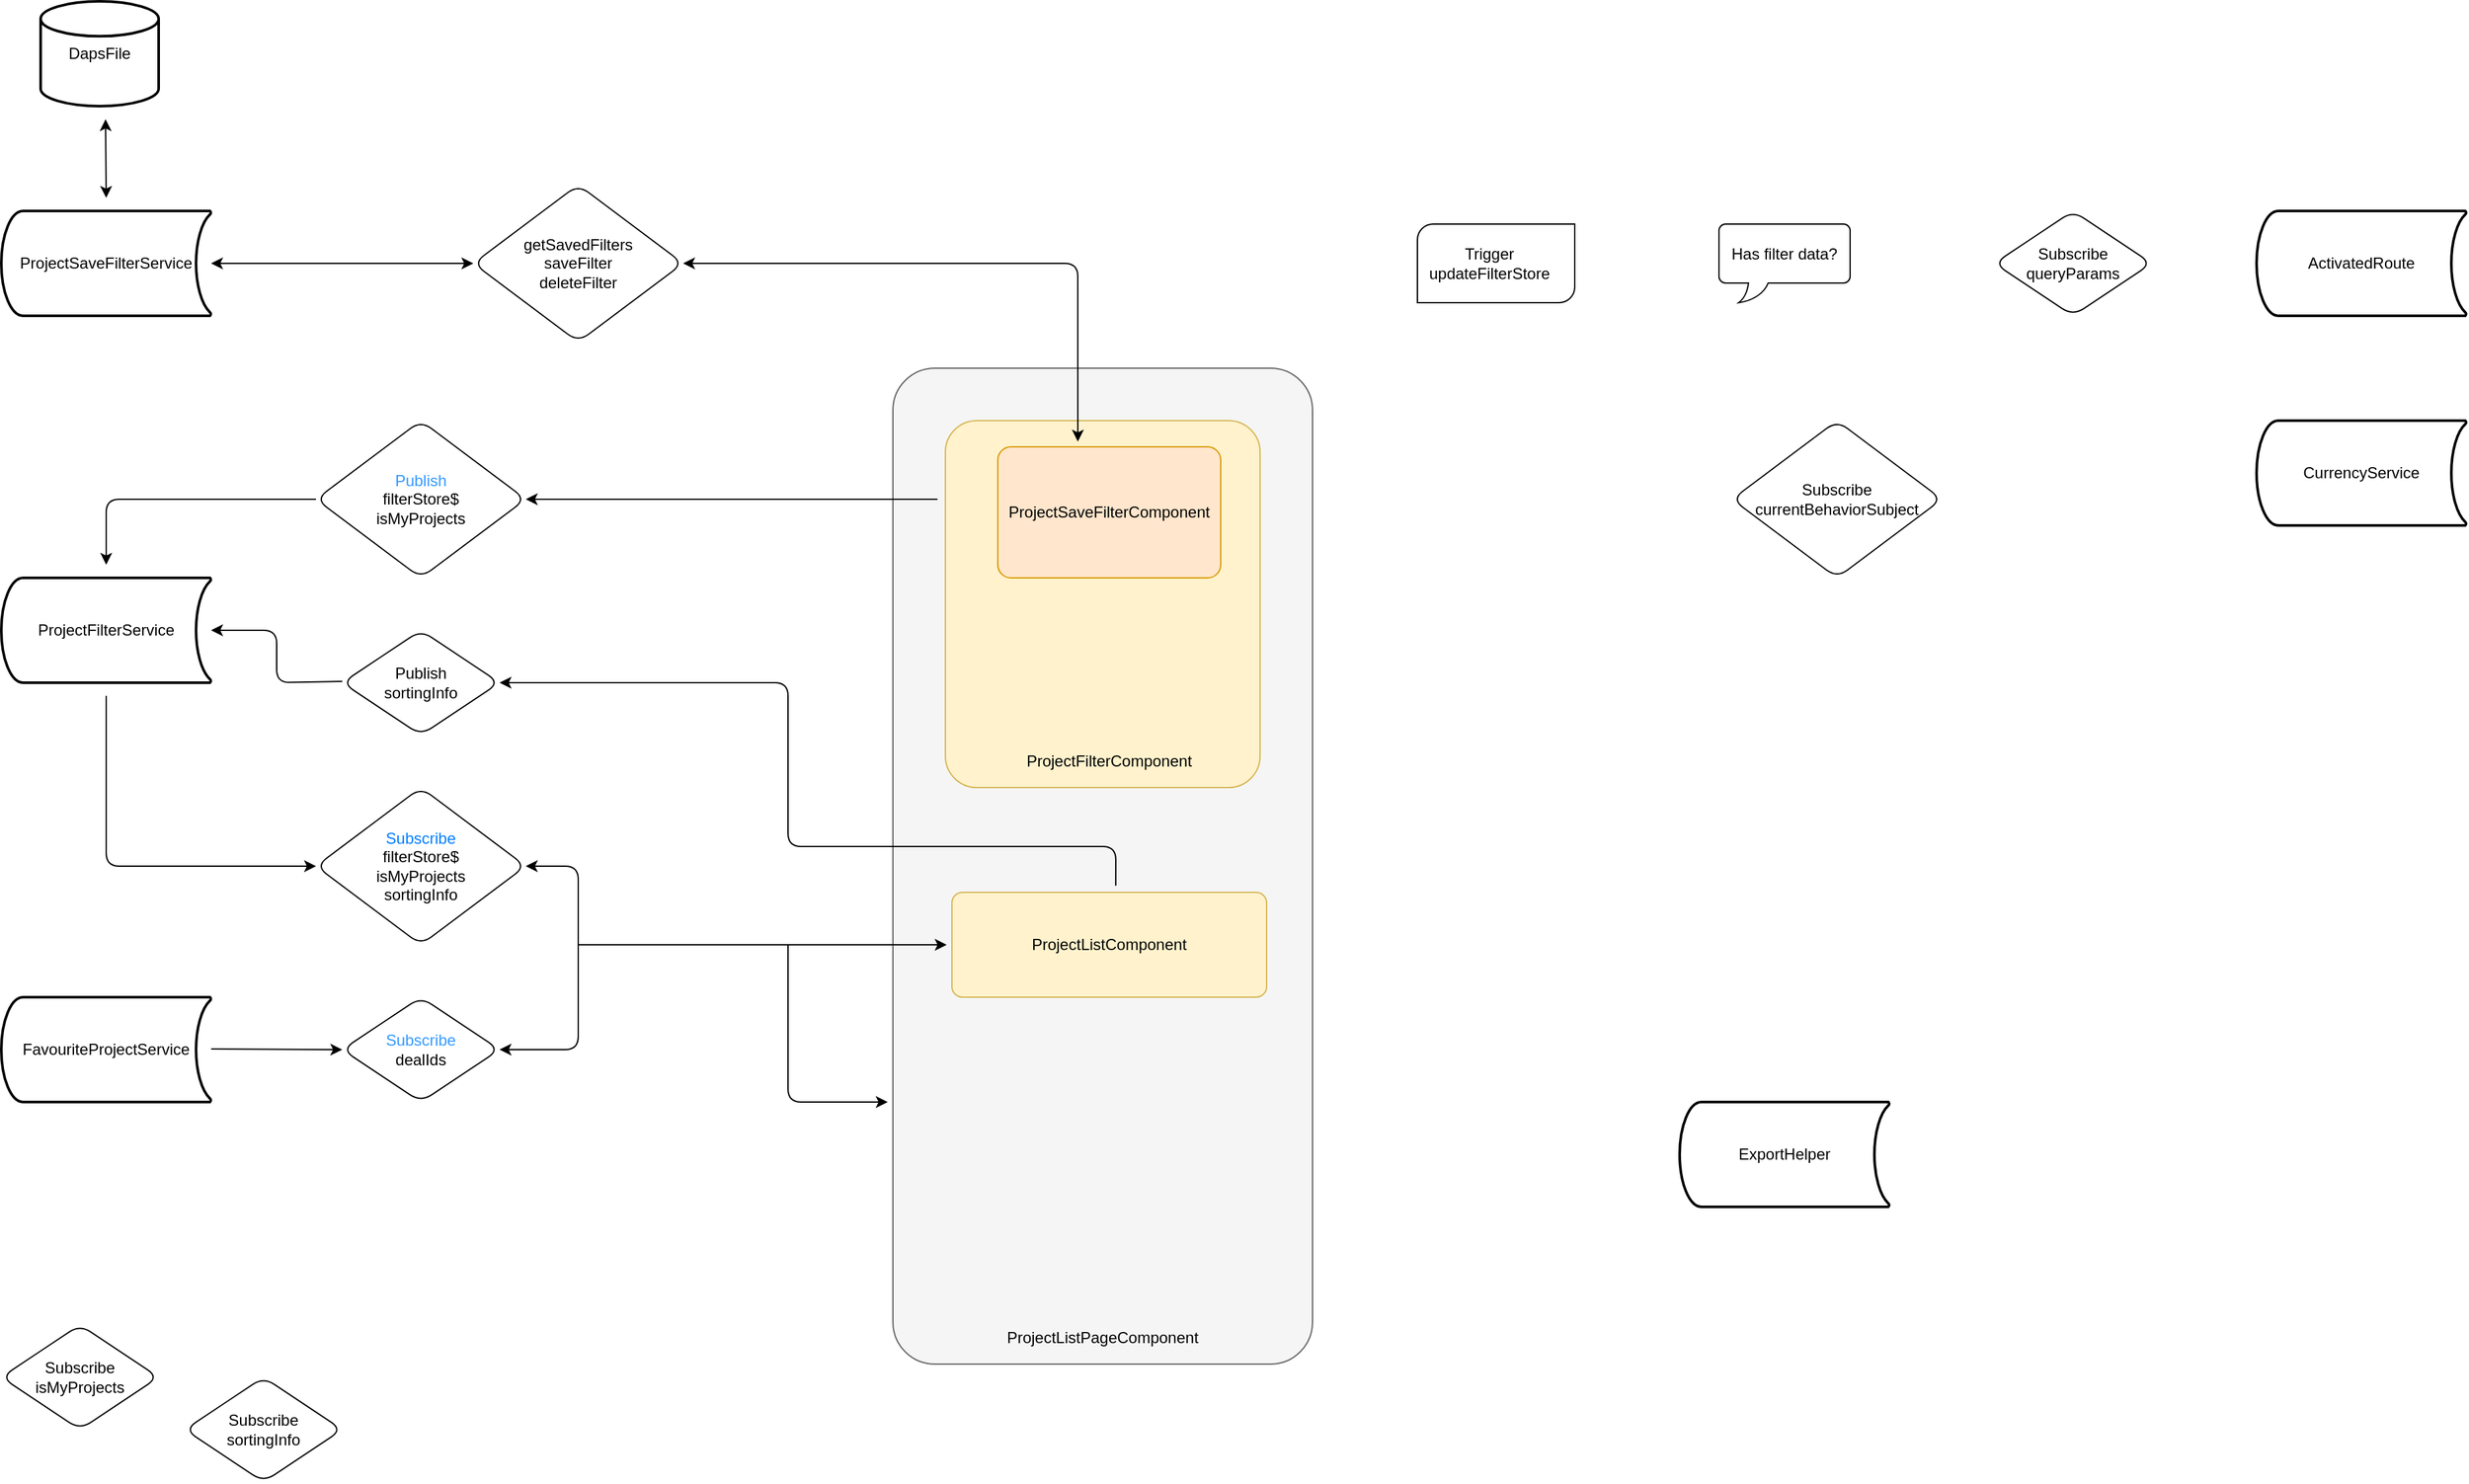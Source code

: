 <mxfile version="20.3.2" type="github">
  <diagram id="SKNd3EIdWUoYjQNpWwd_" name="Page-1">
    <mxGraphModel dx="1422" dy="794" grid="1" gridSize="10" guides="1" tooltips="1" connect="1" arrows="1" fold="1" page="1" pageScale="1" pageWidth="2339" pageHeight="3300" background="none" math="0" shadow="0">
      <root>
        <mxCell id="0" />
        <mxCell id="1" parent="0" />
        <mxCell id="kuPXHheHs1qFwVD4z0sM-7" value="&lt;p style=&quot;line-height: 1;&quot;&gt;&lt;br&gt;&lt;/p&gt;" style="rounded=1;arcSize=10;html=1;align=center;whiteSpace=wrap;fillStyle=auto;glass=0;fillColor=#f5f5f5;strokeColor=#666666;fontColor=#333333;" parent="1" vertex="1">
          <mxGeometry x="800" y="320" width="320" height="760" as="geometry" />
        </mxCell>
        <mxCell id="kuPXHheHs1qFwVD4z0sM-14" value="&lt;font color=&quot;#007fff&quot;&gt;Subscribe&lt;/font&gt;&lt;br&gt;filterStore$&lt;br&gt;isMyProjects&lt;br&gt;sortingInfo" style="shape=rhombus;perimeter=rhombusPerimeter;whiteSpace=wrap;html=1;align=center;rounded=1;" parent="1" vertex="1">
          <mxGeometry x="360" y="640" width="160" height="120" as="geometry" />
        </mxCell>
        <mxCell id="kuPXHheHs1qFwVD4z0sM-16" value="Subscribe&lt;br&gt;queryParams" style="shape=rhombus;perimeter=rhombusPerimeter;whiteSpace=wrap;html=1;align=center;rounded=1;" parent="1" vertex="1">
          <mxGeometry x="1640" y="200" width="120" height="80" as="geometry" />
        </mxCell>
        <mxCell id="88GkFY1QWdadN0h81eSF-1" value="ProjectListPageComponent" style="text;html=1;strokeColor=none;fillColor=none;align=center;verticalAlign=middle;whiteSpace=wrap;rounded=1;glass=0;fillStyle=auto;" vertex="1" parent="1">
          <mxGeometry x="880" y="1040" width="160" height="40" as="geometry" />
        </mxCell>
        <mxCell id="kuPXHheHs1qFwVD4z0sM-4" value="" style="rounded=1;arcSize=10;whiteSpace=wrap;html=1;align=center;fillColor=#fff2cc;strokeColor=#d6b656;" parent="1" vertex="1">
          <mxGeometry x="840" y="360" width="240" height="280" as="geometry" />
        </mxCell>
        <mxCell id="88GkFY1QWdadN0h81eSF-2" value="ProjectFilterComponent" style="text;html=1;strokeColor=none;fillColor=none;align=center;verticalAlign=middle;whiteSpace=wrap;rounded=1;glass=0;fillStyle=auto;" vertex="1" parent="1">
          <mxGeometry x="885" y="600" width="160" height="40" as="geometry" />
        </mxCell>
        <mxCell id="kuPXHheHs1qFwVD4z0sM-5" value="ProjectListComponent" style="rounded=1;arcSize=10;whiteSpace=wrap;html=1;align=center;fillColor=#fff2cc;strokeColor=#d6b656;" parent="1" vertex="1">
          <mxGeometry x="845" y="720" width="240" height="80" as="geometry" />
        </mxCell>
        <mxCell id="88GkFY1QWdadN0h81eSF-3" value="ProjectSaveFilterComponent" style="rounded=1;arcSize=10;whiteSpace=wrap;html=1;align=center;fillColor=#ffe6cc;strokeColor=#d79b00;" vertex="1" parent="1">
          <mxGeometry x="880" y="380" width="170" height="100" as="geometry" />
        </mxCell>
        <mxCell id="88GkFY1QWdadN0h81eSF-16" value="Trigger&lt;br&gt;updateFilterStore" style="text;html=1;strokeColor=none;fillColor=none;align=center;verticalAlign=middle;whiteSpace=wrap;rounded=1;glass=0;fillStyle=auto;" vertex="1" parent="1">
          <mxGeometry x="1220" y="225" width="70" height="30" as="geometry" />
        </mxCell>
        <mxCell id="88GkFY1QWdadN0h81eSF-17" value="ActivatedRoute" style="strokeWidth=2;html=1;shape=mxgraph.flowchart.stored_data;whiteSpace=wrap;glass=0;fillStyle=auto;strokeColor=default;fillColor=none;gradientColor=none;rounded=1;" vertex="1" parent="1">
          <mxGeometry x="1840" y="200" width="160" height="80" as="geometry" />
        </mxCell>
        <mxCell id="88GkFY1QWdadN0h81eSF-19" value="ProjectSaveFilterService" style="strokeWidth=2;html=1;shape=mxgraph.flowchart.stored_data;whiteSpace=wrap;glass=0;fillStyle=auto;strokeColor=default;fillColor=none;gradientColor=none;rounded=1;" vertex="1" parent="1">
          <mxGeometry x="120" y="200" width="160" height="80" as="geometry" />
        </mxCell>
        <mxCell id="88GkFY1QWdadN0h81eSF-20" value="CurrencyService" style="strokeWidth=2;html=1;shape=mxgraph.flowchart.stored_data;whiteSpace=wrap;glass=0;fillStyle=auto;strokeColor=default;fillColor=none;gradientColor=none;rounded=1;" vertex="1" parent="1">
          <mxGeometry x="1840" y="360" width="160" height="80" as="geometry" />
        </mxCell>
        <mxCell id="88GkFY1QWdadN0h81eSF-22" value="ProjectFilterService" style="strokeWidth=2;html=1;shape=mxgraph.flowchart.stored_data;whiteSpace=wrap;glass=0;fillStyle=auto;strokeColor=default;fillColor=none;gradientColor=none;rounded=1;" vertex="1" parent="1">
          <mxGeometry x="120" y="480" width="160" height="80" as="geometry" />
        </mxCell>
        <mxCell id="88GkFY1QWdadN0h81eSF-24" value="Has filter data?" style="whiteSpace=wrap;html=1;shape=mxgraph.basic.roundRectCallout;dx=30;dy=15;size=5;boundedLbl=1;glass=0;fillStyle=auto;strokeColor=default;fillColor=none;gradientColor=none;rounded=1;" vertex="1" parent="1">
          <mxGeometry x="1430" y="210" width="100" height="60" as="geometry" />
        </mxCell>
        <mxCell id="88GkFY1QWdadN0h81eSF-25" value="Subscribe&lt;br&gt;currentBehaviorSubject" style="shape=rhombus;perimeter=rhombusPerimeter;whiteSpace=wrap;html=1;align=center;rounded=1;" vertex="1" parent="1">
          <mxGeometry x="1440" y="360" width="160" height="120" as="geometry" />
        </mxCell>
        <mxCell id="88GkFY1QWdadN0h81eSF-28" value="" style="verticalLabelPosition=bottom;verticalAlign=top;html=1;shape=mxgraph.basic.diag_round_rect;dx=6;glass=0;fillStyle=auto;strokeColor=default;fillColor=none;gradientColor=none;rounded=1;" vertex="1" parent="1">
          <mxGeometry x="1200" y="210" width="120" height="60" as="geometry" />
        </mxCell>
        <mxCell id="88GkFY1QWdadN0h81eSF-29" value="Subscribe&lt;br&gt;isMyProjects" style="shape=rhombus;perimeter=rhombusPerimeter;whiteSpace=wrap;html=1;align=center;rounded=1;" vertex="1" parent="1">
          <mxGeometry x="120" y="1050" width="120" height="80" as="geometry" />
        </mxCell>
        <mxCell id="88GkFY1QWdadN0h81eSF-30" value="&lt;font color=&quot;#3399ff&quot;&gt;Publish&lt;/font&gt;&lt;br&gt;filterStore$&lt;br&gt;isMyProjects" style="shape=rhombus;perimeter=rhombusPerimeter;whiteSpace=wrap;html=1;align=center;rounded=1;" vertex="1" parent="1">
          <mxGeometry x="360" y="360" width="160" height="120" as="geometry" />
        </mxCell>
        <mxCell id="88GkFY1QWdadN0h81eSF-31" value="&lt;div&gt;getSavedFilters&lt;/div&gt;&lt;div&gt;saveFilter&lt;/div&gt;&lt;div&gt;deleteFilter&lt;/div&gt;" style="shape=rhombus;perimeter=rhombusPerimeter;whiteSpace=wrap;html=1;align=center;rounded=1;" vertex="1" parent="1">
          <mxGeometry x="480" y="180" width="160" height="120" as="geometry" />
        </mxCell>
        <mxCell id="88GkFY1QWdadN0h81eSF-32" value="Publish&lt;br&gt;sortingInfo" style="shape=rhombus;perimeter=rhombusPerimeter;whiteSpace=wrap;html=1;align=center;rounded=1;" vertex="1" parent="1">
          <mxGeometry x="380" y="520" width="120" height="80" as="geometry" />
        </mxCell>
        <mxCell id="88GkFY1QWdadN0h81eSF-33" value="Subscribe&lt;br&gt;sortingInfo" style="shape=rhombus;perimeter=rhombusPerimeter;whiteSpace=wrap;html=1;align=center;rounded=1;" vertex="1" parent="1">
          <mxGeometry x="260" y="1090" width="120" height="80" as="geometry" />
        </mxCell>
        <mxCell id="88GkFY1QWdadN0h81eSF-34" value="DapsFile" style="strokeWidth=2;html=1;shape=mxgraph.flowchart.database;whiteSpace=wrap;glass=0;fillStyle=auto;strokeColor=default;fillColor=none;gradientColor=none;rounded=1;" vertex="1" parent="1">
          <mxGeometry x="150" y="40" width="90" height="80" as="geometry" />
        </mxCell>
        <mxCell id="88GkFY1QWdadN0h81eSF-35" value="ExportHelper" style="strokeWidth=2;html=1;shape=mxgraph.flowchart.stored_data;whiteSpace=wrap;glass=0;fillStyle=auto;strokeColor=default;fillColor=none;gradientColor=none;rounded=1;" vertex="1" parent="1">
          <mxGeometry x="1400" y="880" width="160" height="80" as="geometry" />
        </mxCell>
        <mxCell id="88GkFY1QWdadN0h81eSF-36" value="FavouriteProjectService" style="strokeWidth=2;html=1;shape=mxgraph.flowchart.stored_data;whiteSpace=wrap;glass=0;fillStyle=auto;strokeColor=default;fillColor=none;gradientColor=none;rounded=1;" vertex="1" parent="1">
          <mxGeometry x="120" y="800" width="160" height="80" as="geometry" />
        </mxCell>
        <mxCell id="88GkFY1QWdadN0h81eSF-37" value="&lt;font color=&quot;#3399ff&quot;&gt;Subscribe&lt;/font&gt;&lt;br&gt;dealIds" style="shape=rhombus;perimeter=rhombusPerimeter;whiteSpace=wrap;html=1;align=center;rounded=1;" vertex="1" parent="1">
          <mxGeometry x="380" y="800" width="120" height="80" as="geometry" />
        </mxCell>
        <mxCell id="88GkFY1QWdadN0h81eSF-38" value="" style="endArrow=classic;startArrow=classic;html=1;rounded=1;strokeColor=default;fontColor=#3399FF;" edge="1" parent="1">
          <mxGeometry width="50" height="50" relative="1" as="geometry">
            <mxPoint x="200" y="190" as="sourcePoint" />
            <mxPoint x="199.5" y="130" as="targetPoint" />
          </mxGeometry>
        </mxCell>
        <mxCell id="88GkFY1QWdadN0h81eSF-39" value="" style="endArrow=classic;startArrow=classic;html=1;rounded=1;strokeColor=default;fontColor=#3399FF;" edge="1" parent="1">
          <mxGeometry width="50" height="50" relative="1" as="geometry">
            <mxPoint x="280" y="240" as="sourcePoint" />
            <mxPoint x="480" y="240" as="targetPoint" />
          </mxGeometry>
        </mxCell>
        <mxCell id="88GkFY1QWdadN0h81eSF-40" value="" style="endArrow=classic;startArrow=classic;html=1;rounded=1;strokeColor=default;fontColor=#3399FF;entryX=0.359;entryY=0.02;entryDx=0;entryDy=0;entryPerimeter=0;" edge="1" parent="1">
          <mxGeometry width="50" height="50" relative="1" as="geometry">
            <mxPoint x="640" y="240" as="sourcePoint" />
            <mxPoint x="941.03" y="376" as="targetPoint" />
            <Array as="points">
              <mxPoint x="941" y="240" />
            </Array>
          </mxGeometry>
        </mxCell>
        <mxCell id="88GkFY1QWdadN0h81eSF-41" value="" style="endArrow=classic;html=1;rounded=1;strokeColor=default;fontColor=#3399FF;" edge="1" parent="1">
          <mxGeometry width="50" height="50" relative="1" as="geometry">
            <mxPoint x="834" y="420" as="sourcePoint" />
            <mxPoint x="520" y="420" as="targetPoint" />
          </mxGeometry>
        </mxCell>
        <mxCell id="88GkFY1QWdadN0h81eSF-42" value="" style="endArrow=classic;html=1;rounded=1;strokeColor=default;fontColor=#3399FF;exitX=0.531;exitY=0.513;exitDx=0;exitDy=0;exitPerimeter=0;" edge="1" parent="1">
          <mxGeometry width="50" height="50" relative="1" as="geometry">
            <mxPoint x="969.92" y="714.88" as="sourcePoint" />
            <mxPoint x="500" y="560" as="targetPoint" />
            <Array as="points">
              <mxPoint x="970" y="685" />
              <mxPoint x="720" y="685" />
              <mxPoint x="720" y="560" />
            </Array>
          </mxGeometry>
        </mxCell>
        <mxCell id="88GkFY1QWdadN0h81eSF-45" value="" style="endArrow=classic;html=1;rounded=1;fontSize=11;startSize=6;endSize=6;" edge="1" parent="1">
          <mxGeometry width="50" height="50" relative="1" as="geometry">
            <mxPoint x="360" y="420" as="sourcePoint" />
            <mxPoint x="200" y="470" as="targetPoint" />
            <Array as="points">
              <mxPoint x="200" y="420" />
            </Array>
          </mxGeometry>
        </mxCell>
        <mxCell id="88GkFY1QWdadN0h81eSF-46" value="" style="endArrow=classic;html=1;rounded=1;fontSize=11;startSize=6;endSize=6;" edge="1" parent="1">
          <mxGeometry width="50" height="50" relative="1" as="geometry">
            <mxPoint x="380" y="559" as="sourcePoint" />
            <mxPoint x="280" y="520" as="targetPoint" />
            <Array as="points">
              <mxPoint x="330" y="560" />
              <mxPoint x="330" y="520" />
            </Array>
          </mxGeometry>
        </mxCell>
        <mxCell id="88GkFY1QWdadN0h81eSF-47" value="" style="endArrow=classic;html=1;rounded=1;fontSize=11;startSize=6;endSize=6;" edge="1" parent="1">
          <mxGeometry width="50" height="50" relative="1" as="geometry">
            <mxPoint x="200" y="570" as="sourcePoint" />
            <mxPoint x="360" y="700" as="targetPoint" />
            <Array as="points">
              <mxPoint x="200" y="700" />
            </Array>
          </mxGeometry>
        </mxCell>
        <mxCell id="88GkFY1QWdadN0h81eSF-48" value="" style="endArrow=classic;html=1;rounded=1;fontSize=11;startSize=6;endSize=6;entryX=0;entryY=0.5;entryDx=0;entryDy=0;" edge="1" parent="1" target="88GkFY1QWdadN0h81eSF-37">
          <mxGeometry width="50" height="50" relative="1" as="geometry">
            <mxPoint x="280" y="839.5" as="sourcePoint" />
            <mxPoint x="350" y="839.5" as="targetPoint" />
          </mxGeometry>
        </mxCell>
        <mxCell id="88GkFY1QWdadN0h81eSF-49" value="" style="endArrow=classic;html=1;rounded=1;fontSize=11;startSize=6;endSize=6;targetPerimeterSpacing=6;sourcePerimeterSpacing=6;startArrow=none;startFill=0;jumpStyle=none;sketch=0;" edge="1" parent="1">
          <mxGeometry width="50" height="50" relative="1" as="geometry">
            <mxPoint x="560" y="760" as="sourcePoint" />
            <mxPoint x="841" y="760" as="targetPoint" />
            <Array as="points">
              <mxPoint x="643" y="760" />
            </Array>
          </mxGeometry>
        </mxCell>
        <mxCell id="88GkFY1QWdadN0h81eSF-50" value="" style="endArrow=classic;html=1;rounded=1;fontSize=11;startSize=6;endSize=6;" edge="1" parent="1">
          <mxGeometry width="50" height="50" relative="1" as="geometry">
            <mxPoint x="720" y="760" as="sourcePoint" />
            <mxPoint x="796" y="880" as="targetPoint" />
            <Array as="points">
              <mxPoint x="720" y="880" />
            </Array>
          </mxGeometry>
        </mxCell>
        <mxCell id="88GkFY1QWdadN0h81eSF-52" value="" style="endArrow=classic;startArrow=classic;html=1;rounded=1;sketch=0;fontSize=11;startSize=6;endSize=6;sourcePerimeterSpacing=6;targetPerimeterSpacing=6;jumpStyle=none;exitX=1;exitY=0.5;exitDx=0;exitDy=0;entryX=1;entryY=0.5;entryDx=0;entryDy=0;" edge="1" parent="1" source="88GkFY1QWdadN0h81eSF-37" target="kuPXHheHs1qFwVD4z0sM-14">
          <mxGeometry width="50" height="50" relative="1" as="geometry">
            <mxPoint x="690" y="800" as="sourcePoint" />
            <mxPoint x="740" y="750" as="targetPoint" />
            <Array as="points">
              <mxPoint x="560" y="840" />
              <mxPoint x="560" y="760" />
              <mxPoint x="560" y="700" />
            </Array>
          </mxGeometry>
        </mxCell>
      </root>
    </mxGraphModel>
  </diagram>
</mxfile>
